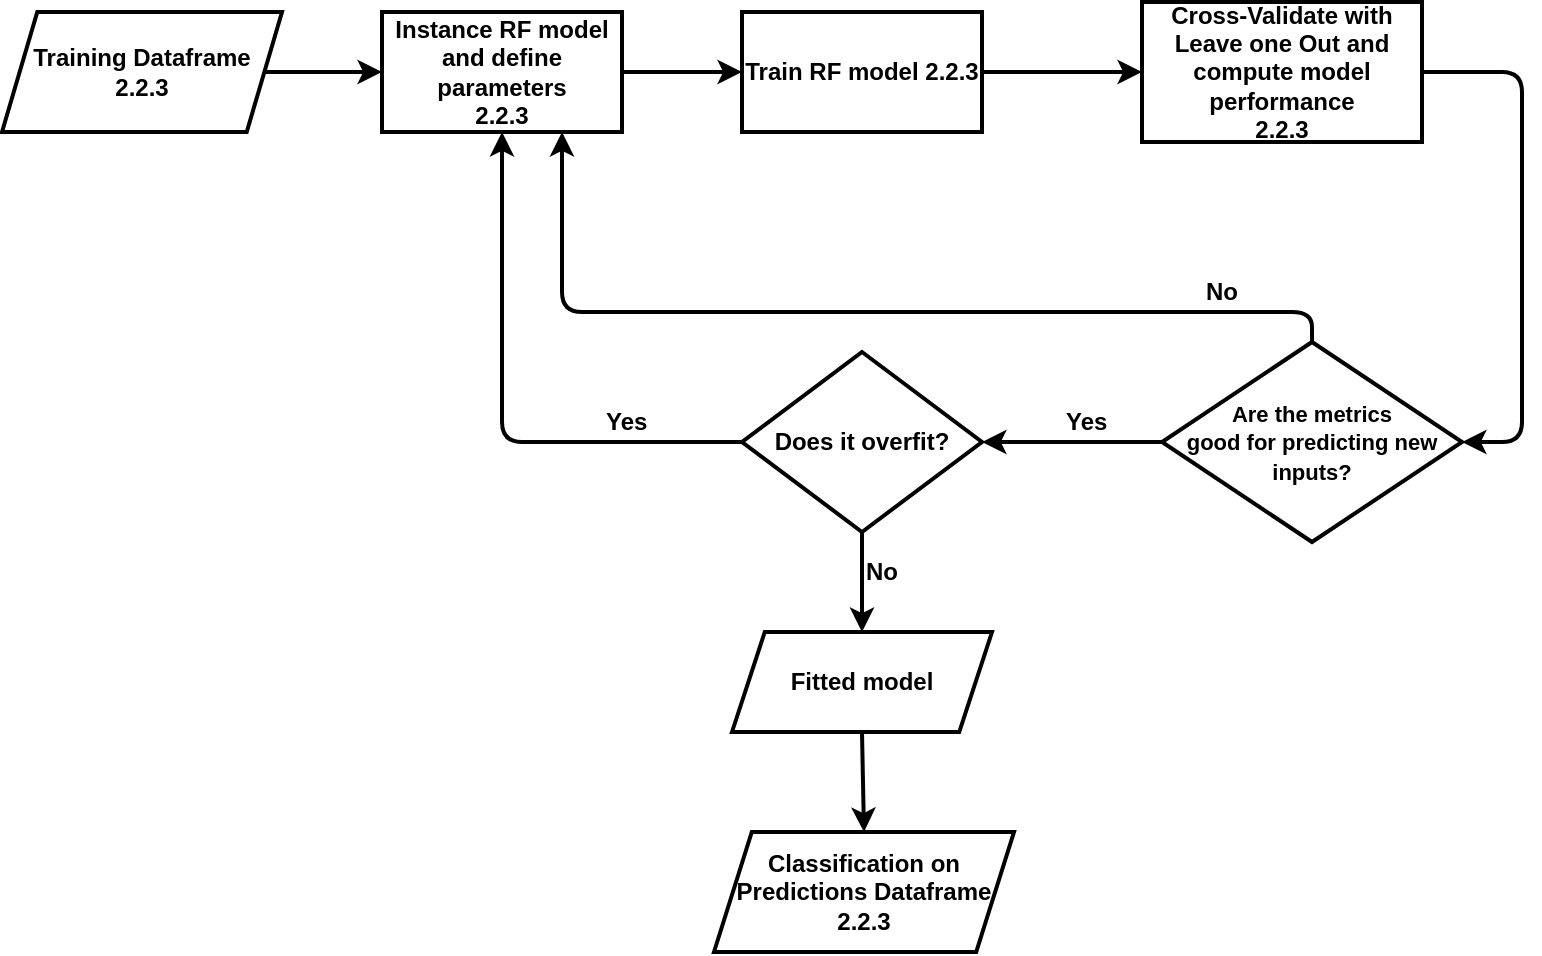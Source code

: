 <mxfile version="12.1.7" type="github" pages="1">
  <diagram id="9hCFB_BsOprCfilMQbIW" name="Page-1">
    <mxGraphModel dx="1521" dy="1057" grid="1" gridSize="10" guides="1" tooltips="1" connect="1" arrows="1" fold="1" page="0" pageScale="1" pageWidth="850" pageHeight="1100" math="0" shadow="0">
      <root>
        <mxCell id="0"/>
        <mxCell id="1" parent="0"/>
        <mxCell id="4trU9mY8yc-2ncthCHFI-13" value="&lt;b&gt;Training Dataframe&lt;br&gt;2.2.3&lt;br&gt;&lt;/b&gt;" style="shape=parallelogram;perimeter=parallelogramPerimeter;whiteSpace=wrap;html=1;strokeWidth=2;fillColor=#ffffff;fontSize=12;size=0.126;" parent="1" vertex="1">
          <mxGeometry x="-60" y="-120" width="140" height="60" as="geometry"/>
        </mxCell>
        <mxCell id="4trU9mY8yc-2ncthCHFI-41" value="&lt;b&gt;Instance RF model and define parameters&lt;br&gt;2.2.3&lt;/b&gt;" style="rounded=0;whiteSpace=wrap;html=1;strokeWidth=2;fillColor=#ffffff;fontSize=12;align=center;" parent="1" vertex="1">
          <mxGeometry x="130" y="-120" width="120" height="60" as="geometry"/>
        </mxCell>
        <mxCell id="4trU9mY8yc-2ncthCHFI-42" value="" style="endArrow=classic;html=1;strokeWidth=2;fontSize=12;exitX=1;exitY=0.5;exitDx=0;exitDy=0;entryX=0;entryY=0.5;entryDx=0;entryDy=0;" parent="1" source="4trU9mY8yc-2ncthCHFI-13" target="4trU9mY8yc-2ncthCHFI-41" edge="1">
          <mxGeometry width="50" height="50" relative="1" as="geometry">
            <mxPoint x="-80" y="10" as="sourcePoint"/>
            <mxPoint x="-30" y="-40" as="targetPoint"/>
          </mxGeometry>
        </mxCell>
        <mxCell id="4trU9mY8yc-2ncthCHFI-43" value="" style="endArrow=classic;html=1;strokeWidth=2;fontSize=12;exitX=1;exitY=0.5;exitDx=0;exitDy=0;" parent="1" source="4trU9mY8yc-2ncthCHFI-41" edge="1">
          <mxGeometry width="50" height="50" relative="1" as="geometry">
            <mxPoint x="260" y="-90" as="sourcePoint"/>
            <mxPoint x="310" y="-90" as="targetPoint"/>
          </mxGeometry>
        </mxCell>
        <mxCell id="4trU9mY8yc-2ncthCHFI-44" value="&lt;b&gt;Train RF model 2.2.3&lt;/b&gt;" style="rounded=0;whiteSpace=wrap;html=1;strokeWidth=2;fillColor=#ffffff;fontSize=12;align=center;" parent="1" vertex="1">
          <mxGeometry x="310" y="-120" width="120" height="60" as="geometry"/>
        </mxCell>
        <mxCell id="4trU9mY8yc-2ncthCHFI-45" value="&lt;b&gt;Does it overfit?&lt;/b&gt;" style="rhombus;whiteSpace=wrap;html=1;strokeWidth=2;fillColor=#ffffff;fontSize=12;align=center;" parent="1" vertex="1">
          <mxGeometry x="310" y="50" width="120" height="90" as="geometry"/>
        </mxCell>
        <mxCell id="4trU9mY8yc-2ncthCHFI-46" value="" style="endArrow=classic;html=1;strokeWidth=2;fontSize=12;exitX=0;exitY=0.5;exitDx=0;exitDy=0;entryX=0.5;entryY=1;entryDx=0;entryDy=0;" parent="1" source="4trU9mY8yc-2ncthCHFI-45" target="4trU9mY8yc-2ncthCHFI-41" edge="1">
          <mxGeometry width="50" height="50" relative="1" as="geometry">
            <mxPoint x="300" y="25" as="sourcePoint"/>
            <mxPoint x="350" y="-25" as="targetPoint"/>
            <Array as="points">
              <mxPoint x="190" y="95"/>
            </Array>
          </mxGeometry>
        </mxCell>
        <mxCell id="4trU9mY8yc-2ncthCHFI-47" value="&lt;b&gt;Cross-Validate with Leave one Out and compute model performance&lt;br&gt;2.2.3&lt;/b&gt;" style="rounded=0;whiteSpace=wrap;html=1;strokeWidth=2;fillColor=#ffffff;fontSize=12;align=center;" parent="1" vertex="1">
          <mxGeometry x="510" y="-125" width="140" height="70" as="geometry"/>
        </mxCell>
        <mxCell id="4trU9mY8yc-2ncthCHFI-48" value="&lt;b&gt;Yes&lt;/b&gt;" style="text;html=1;resizable=0;points=[];autosize=1;align=left;verticalAlign=top;spacingTop=-4;fontSize=12;" parent="1" vertex="1">
          <mxGeometry x="240" y="75" width="40" height="20" as="geometry"/>
        </mxCell>
        <mxCell id="4trU9mY8yc-2ncthCHFI-49" value="&lt;b&gt;&lt;font style=&quot;font-size: 11px&quot;&gt;Are the metrics&lt;br&gt;good&amp;nbsp;for predicting new&lt;br&gt;inputs?&lt;/font&gt;&lt;br&gt;&lt;/b&gt;" style="rhombus;whiteSpace=wrap;html=1;strokeWidth=2;fillColor=#ffffff;fontSize=12;align=center;" parent="1" vertex="1">
          <mxGeometry x="520" y="45" width="150" height="100" as="geometry"/>
        </mxCell>
        <mxCell id="4trU9mY8yc-2ncthCHFI-50" value="" style="endArrow=classic;html=1;strokeWidth=2;fontSize=12;exitX=0;exitY=0.5;exitDx=0;exitDy=0;entryX=1;entryY=0.5;entryDx=0;entryDy=0;" parent="1" source="4trU9mY8yc-2ncthCHFI-49" target="4trU9mY8yc-2ncthCHFI-45" edge="1">
          <mxGeometry width="50" height="50" relative="1" as="geometry">
            <mxPoint x="520" y="80" as="sourcePoint"/>
            <mxPoint x="570" y="30" as="targetPoint"/>
          </mxGeometry>
        </mxCell>
        <mxCell id="4trU9mY8yc-2ncthCHFI-51" value="&lt;b&gt;Yes&lt;/b&gt;" style="text;html=1;resizable=0;points=[];autosize=1;align=left;verticalAlign=top;spacingTop=-4;fontSize=12;" parent="1" vertex="1">
          <mxGeometry x="470" y="75" width="40" height="20" as="geometry"/>
        </mxCell>
        <mxCell id="4trU9mY8yc-2ncthCHFI-52" value="" style="endArrow=classic;html=1;strokeWidth=2;fontSize=12;exitX=1;exitY=0.5;exitDx=0;exitDy=0;entryX=0;entryY=0.5;entryDx=0;entryDy=0;" parent="1" source="4trU9mY8yc-2ncthCHFI-44" target="4trU9mY8yc-2ncthCHFI-47" edge="1">
          <mxGeometry width="50" height="50" relative="1" as="geometry">
            <mxPoint x="460" y="-120" as="sourcePoint"/>
            <mxPoint x="499" y="-150" as="targetPoint"/>
          </mxGeometry>
        </mxCell>
        <mxCell id="4trU9mY8yc-2ncthCHFI-53" value="" style="endArrow=classic;html=1;strokeWidth=2;fontSize=12;exitX=0.5;exitY=1;exitDx=0;exitDy=0;entryX=0.5;entryY=0;entryDx=0;entryDy=0;" parent="1" source="4trU9mY8yc-2ncthCHFI-45" target="4trU9mY8yc-2ncthCHFI-57" edge="1">
          <mxGeometry width="50" height="50" relative="1" as="geometry">
            <mxPoint x="-70" y="210" as="sourcePoint"/>
            <mxPoint x="370" y="190" as="targetPoint"/>
          </mxGeometry>
        </mxCell>
        <mxCell id="4trU9mY8yc-2ncthCHFI-54" value="" style="endArrow=classic;html=1;strokeWidth=2;fontSize=12;exitX=0.5;exitY=0;exitDx=0;exitDy=0;entryX=0.75;entryY=1;entryDx=0;entryDy=0;" parent="1" source="4trU9mY8yc-2ncthCHFI-49" target="4trU9mY8yc-2ncthCHFI-41" edge="1">
          <mxGeometry width="50" height="50" relative="1" as="geometry">
            <mxPoint x="380" y="150" as="sourcePoint"/>
            <mxPoint x="380" y="200" as="targetPoint"/>
            <Array as="points">
              <mxPoint x="595" y="30"/>
              <mxPoint x="220" y="30"/>
            </Array>
          </mxGeometry>
        </mxCell>
        <mxCell id="4trU9mY8yc-2ncthCHFI-55" value="&lt;b&gt;No&lt;/b&gt;" style="text;html=1;resizable=0;points=[];autosize=1;align=left;verticalAlign=top;spacingTop=-4;fontSize=12;" parent="1" vertex="1">
          <mxGeometry x="540" y="10" width="30" height="20" as="geometry"/>
        </mxCell>
        <mxCell id="4trU9mY8yc-2ncthCHFI-56" value="&lt;b&gt;No&lt;/b&gt;" style="text;html=1;resizable=0;points=[];autosize=1;align=left;verticalAlign=top;spacingTop=-4;fontSize=12;" parent="1" vertex="1">
          <mxGeometry x="370" y="150" width="30" height="20" as="geometry"/>
        </mxCell>
        <mxCell id="4trU9mY8yc-2ncthCHFI-57" value="&lt;b&gt;Fitted model&lt;br&gt;&lt;/b&gt;" style="shape=parallelogram;perimeter=parallelogramPerimeter;whiteSpace=wrap;html=1;strokeWidth=2;fillColor=#ffffff;fontSize=12;size=0.126;" parent="1" vertex="1">
          <mxGeometry x="305" y="190" width="130" height="50" as="geometry"/>
        </mxCell>
        <mxCell id="eSzrCJ54clSV5uN7bJGZ-1" value="" style="endArrow=classic;html=1;exitX=1;exitY=0.5;exitDx=0;exitDy=0;entryX=1;entryY=0.5;entryDx=0;entryDy=0;fontStyle=1;strokeWidth=2;" edge="1" parent="1" source="4trU9mY8yc-2ncthCHFI-47" target="4trU9mY8yc-2ncthCHFI-49">
          <mxGeometry width="50" height="50" relative="1" as="geometry">
            <mxPoint x="-80" y="310" as="sourcePoint"/>
            <mxPoint x="-30" y="260" as="targetPoint"/>
            <Array as="points">
              <mxPoint x="700" y="-90"/>
              <mxPoint x="700" y="95"/>
            </Array>
          </mxGeometry>
        </mxCell>
        <mxCell id="eSzrCJ54clSV5uN7bJGZ-2" value="" style="endArrow=classic;html=1;strokeWidth=2;fontSize=12;entryX=0.5;entryY=0;entryDx=0;entryDy=0;exitX=0.5;exitY=1;exitDx=0;exitDy=0;" edge="1" parent="1" source="4trU9mY8yc-2ncthCHFI-57" target="eSzrCJ54clSV5uN7bJGZ-4">
          <mxGeometry width="50" height="50" relative="1" as="geometry">
            <mxPoint x="390" y="250" as="sourcePoint"/>
            <mxPoint x="370" y="290" as="targetPoint"/>
          </mxGeometry>
        </mxCell>
        <mxCell id="eSzrCJ54clSV5uN7bJGZ-4" value="&lt;b&gt;Classification on Predictions Dataframe&lt;br&gt;2.2.3&lt;br&gt;&lt;/b&gt;" style="shape=parallelogram;perimeter=parallelogramPerimeter;whiteSpace=wrap;html=1;strokeWidth=2;fillColor=#ffffff;fontSize=12;size=0.126;" vertex="1" parent="1">
          <mxGeometry x="296" y="290" width="150" height="60" as="geometry"/>
        </mxCell>
      </root>
    </mxGraphModel>
  </diagram>
</mxfile>

